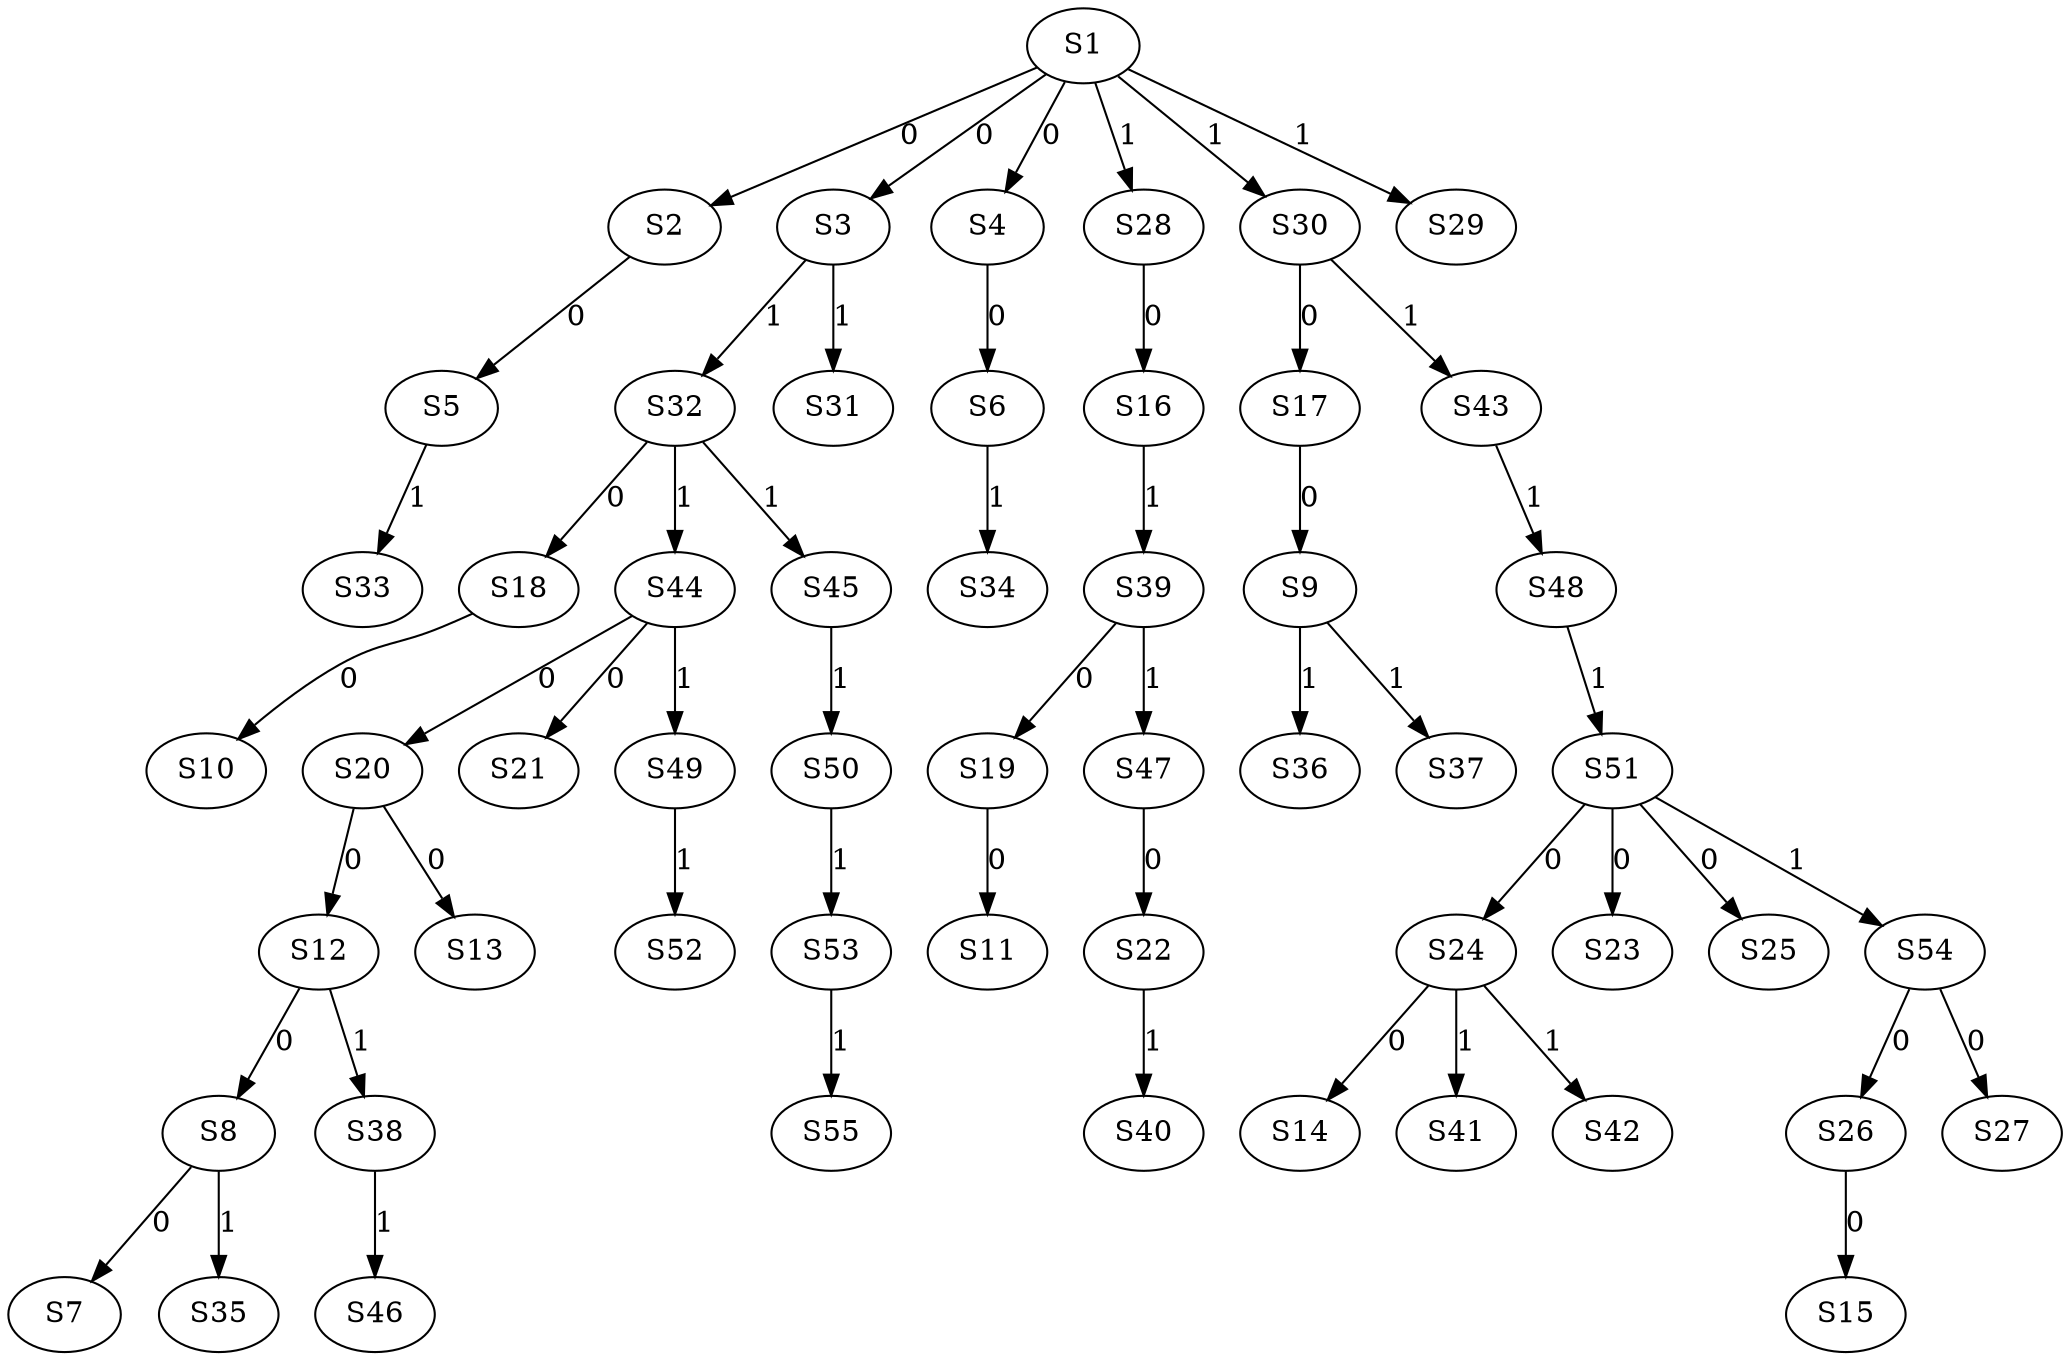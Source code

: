 strict digraph {
	S1 -> S2 [ label = 0 ];
	S1 -> S3 [ label = 0 ];
	S1 -> S4 [ label = 0 ];
	S2 -> S5 [ label = 0 ];
	S4 -> S6 [ label = 0 ];
	S8 -> S7 [ label = 0 ];
	S12 -> S8 [ label = 0 ];
	S17 -> S9 [ label = 0 ];
	S18 -> S10 [ label = 0 ];
	S19 -> S11 [ label = 0 ];
	S20 -> S12 [ label = 0 ];
	S20 -> S13 [ label = 0 ];
	S24 -> S14 [ label = 0 ];
	S26 -> S15 [ label = 0 ];
	S28 -> S16 [ label = 0 ];
	S30 -> S17 [ label = 0 ];
	S32 -> S18 [ label = 0 ];
	S39 -> S19 [ label = 0 ];
	S44 -> S20 [ label = 0 ];
	S44 -> S21 [ label = 0 ];
	S47 -> S22 [ label = 0 ];
	S51 -> S23 [ label = 0 ];
	S51 -> S24 [ label = 0 ];
	S51 -> S25 [ label = 0 ];
	S54 -> S26 [ label = 0 ];
	S54 -> S27 [ label = 0 ];
	S1 -> S28 [ label = 1 ];
	S1 -> S29 [ label = 1 ];
	S1 -> S30 [ label = 1 ];
	S3 -> S31 [ label = 1 ];
	S3 -> S32 [ label = 1 ];
	S5 -> S33 [ label = 1 ];
	S6 -> S34 [ label = 1 ];
	S8 -> S35 [ label = 1 ];
	S9 -> S36 [ label = 1 ];
	S9 -> S37 [ label = 1 ];
	S12 -> S38 [ label = 1 ];
	S16 -> S39 [ label = 1 ];
	S22 -> S40 [ label = 1 ];
	S24 -> S41 [ label = 1 ];
	S24 -> S42 [ label = 1 ];
	S30 -> S43 [ label = 1 ];
	S32 -> S44 [ label = 1 ];
	S32 -> S45 [ label = 1 ];
	S38 -> S46 [ label = 1 ];
	S39 -> S47 [ label = 1 ];
	S43 -> S48 [ label = 1 ];
	S44 -> S49 [ label = 1 ];
	S45 -> S50 [ label = 1 ];
	S48 -> S51 [ label = 1 ];
	S49 -> S52 [ label = 1 ];
	S50 -> S53 [ label = 1 ];
	S51 -> S54 [ label = 1 ];
	S53 -> S55 [ label = 1 ];
}